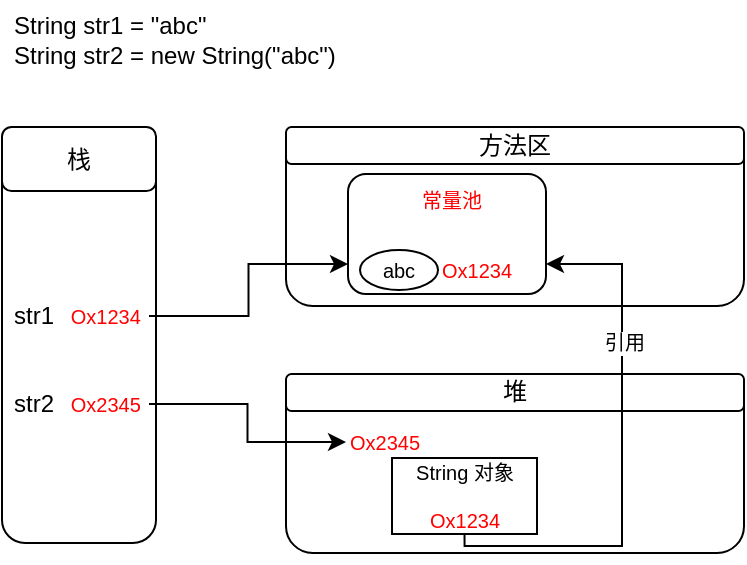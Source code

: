 <mxfile version="17.4.0" type="github">
  <diagram id="MEp9vWXSXOG8GidQ3FAl" name="Page-1">
    <mxGraphModel dx="947" dy="634" grid="0" gridSize="10" guides="1" tooltips="1" connect="1" arrows="1" fold="1" page="1" pageScale="1" pageWidth="827" pageHeight="1169" math="0" shadow="0">
      <root>
        <mxCell id="0" />
        <mxCell id="1" parent="0" />
        <mxCell id="8o1QW9INdEA40UZ4b8zq-1" value="" style="rounded=1;whiteSpace=wrap;html=1;" vertex="1" parent="1">
          <mxGeometry x="202" y="339.5" width="77" height="208" as="geometry" />
        </mxCell>
        <mxCell id="8o1QW9INdEA40UZ4b8zq-2" value="String str1 = &quot;abc&quot;&lt;br&gt;String str2 = new String(&quot;abc&quot;)" style="text;html=1;strokeColor=none;fillColor=none;align=left;verticalAlign=middle;whiteSpace=wrap;rounded=0;" vertex="1" parent="1">
          <mxGeometry x="205.5" y="276" width="188" height="39" as="geometry" />
        </mxCell>
        <mxCell id="8o1QW9INdEA40UZ4b8zq-5" value="栈" style="rounded=1;whiteSpace=wrap;html=1;" vertex="1" parent="1">
          <mxGeometry x="202" y="339.5" width="77" height="32" as="geometry" />
        </mxCell>
        <mxCell id="8o1QW9INdEA40UZ4b8zq-6" value="str1&lt;font color=&quot;#ff0000&quot; style=&quot;font-size: 10px&quot;&gt;&amp;nbsp; &amp;nbsp;&lt;/font&gt;&lt;span style=&quot;color: rgb(255 , 0 , 0) ; font-size: 10px&quot;&gt;Ox1234&lt;/span&gt;" style="text;html=1;strokeColor=none;fillColor=none;align=left;verticalAlign=middle;whiteSpace=wrap;rounded=0;" vertex="1" parent="1">
          <mxGeometry x="205.5" y="419" width="70" height="30" as="geometry" />
        </mxCell>
        <mxCell id="8o1QW9INdEA40UZ4b8zq-7" value="str2&lt;font color=&quot;#ff0000&quot; style=&quot;font-size: 10px&quot;&gt;&amp;nbsp; &amp;nbsp;&lt;/font&gt;&lt;span style=&quot;color: rgb(255 , 0 , 0) ; font-size: 10px&quot;&gt;Ox2345&lt;/span&gt;" style="text;html=1;strokeColor=none;fillColor=none;align=left;verticalAlign=middle;whiteSpace=wrap;rounded=0;" vertex="1" parent="1">
          <mxGeometry x="205.5" y="463" width="70" height="30" as="geometry" />
        </mxCell>
        <mxCell id="8o1QW9INdEA40UZ4b8zq-8" value="" style="rounded=1;whiteSpace=wrap;html=1;" vertex="1" parent="1">
          <mxGeometry x="344" y="339.5" width="229" height="89.5" as="geometry" />
        </mxCell>
        <mxCell id="8o1QW9INdEA40UZ4b8zq-9" value="方法区" style="rounded=1;whiteSpace=wrap;html=1;" vertex="1" parent="1">
          <mxGeometry x="344" y="339.5" width="229" height="18.5" as="geometry" />
        </mxCell>
        <mxCell id="8o1QW9INdEA40UZ4b8zq-11" value="" style="rounded=1;whiteSpace=wrap;html=1;fontSize=10;fontColor=#FF0000;" vertex="1" parent="1">
          <mxGeometry x="375" y="363" width="99" height="60" as="geometry" />
        </mxCell>
        <mxCell id="8o1QW9INdEA40UZ4b8zq-12" value="常量池" style="text;html=1;strokeColor=none;fillColor=none;align=center;verticalAlign=middle;whiteSpace=wrap;rounded=0;fontSize=10;fontColor=#FF0000;" vertex="1" parent="1">
          <mxGeometry x="402" y="366" width="50" height="20" as="geometry" />
        </mxCell>
        <mxCell id="8o1QW9INdEA40UZ4b8zq-10" value="&lt;font color=&quot;#000000&quot;&gt;abc&lt;/font&gt;" style="ellipse;whiteSpace=wrap;html=1;fontSize=10;fontColor=#FF0000;" vertex="1" parent="1">
          <mxGeometry x="381" y="401" width="39" height="20" as="geometry" />
        </mxCell>
        <mxCell id="8o1QW9INdEA40UZ4b8zq-13" value="&lt;span style=&quot;color: rgb(255 , 0 , 0) ; font-size: 10px&quot;&gt;Ox1234&lt;/span&gt;" style="text;html=1;strokeColor=none;fillColor=none;align=left;verticalAlign=middle;whiteSpace=wrap;rounded=0;" vertex="1" parent="1">
          <mxGeometry x="420" y="403" width="39" height="16" as="geometry" />
        </mxCell>
        <mxCell id="8o1QW9INdEA40UZ4b8zq-14" value="" style="rounded=1;whiteSpace=wrap;html=1;" vertex="1" parent="1">
          <mxGeometry x="344" y="463" width="229" height="89.5" as="geometry" />
        </mxCell>
        <mxCell id="8o1QW9INdEA40UZ4b8zq-15" value="堆" style="rounded=1;whiteSpace=wrap;html=1;" vertex="1" parent="1">
          <mxGeometry x="344" y="463" width="229" height="18.5" as="geometry" />
        </mxCell>
        <mxCell id="8o1QW9INdEA40UZ4b8zq-16" value="String 对象&lt;br&gt;&lt;br&gt;&lt;font color=&quot;#ff0000&quot;&gt;Ox1234&lt;/font&gt;" style="rounded=0;whiteSpace=wrap;html=1;fontSize=10;fontColor=#000000;" vertex="1" parent="1">
          <mxGeometry x="397" y="505" width="72.5" height="38" as="geometry" />
        </mxCell>
        <mxCell id="8o1QW9INdEA40UZ4b8zq-17" value="" style="endArrow=classic;html=1;rounded=0;fontSize=10;fontColor=#FF0000;exitX=0.5;exitY=1;exitDx=0;exitDy=0;edgeStyle=orthogonalEdgeStyle;entryX=1;entryY=0.75;entryDx=0;entryDy=0;" edge="1" parent="1" source="8o1QW9INdEA40UZ4b8zq-16" target="8o1QW9INdEA40UZ4b8zq-11">
          <mxGeometry width="50" height="50" relative="1" as="geometry">
            <mxPoint x="383" y="492" as="sourcePoint" />
            <mxPoint x="433" y="442" as="targetPoint" />
            <Array as="points">
              <mxPoint x="433" y="549" />
              <mxPoint x="512" y="549" />
              <mxPoint x="512" y="408" />
            </Array>
          </mxGeometry>
        </mxCell>
        <mxCell id="8o1QW9INdEA40UZ4b8zq-18" value="&lt;font color=&quot;#000000&quot;&gt;引用&lt;/font&gt;" style="edgeLabel;html=1;align=center;verticalAlign=middle;resizable=0;points=[];fontSize=10;fontColor=#FF0000;" vertex="1" connectable="0" parent="8o1QW9INdEA40UZ4b8zq-17">
          <mxGeometry x="0.419" y="-1" relative="1" as="geometry">
            <mxPoint as="offset" />
          </mxGeometry>
        </mxCell>
        <mxCell id="8o1QW9INdEA40UZ4b8zq-19" value="&lt;span style=&quot;color: rgb(255 , 0 , 0) ; font-size: 10px&quot;&gt;Ox2345&lt;/span&gt;" style="text;html=1;strokeColor=none;fillColor=none;align=left;verticalAlign=middle;whiteSpace=wrap;rounded=0;" vertex="1" parent="1">
          <mxGeometry x="374" y="487" width="40" height="20" as="geometry" />
        </mxCell>
        <mxCell id="8o1QW9INdEA40UZ4b8zq-20" style="edgeStyle=orthogonalEdgeStyle;rounded=0;orthogonalLoop=1;jettySize=auto;html=1;exitX=1;exitY=0.5;exitDx=0;exitDy=0;entryX=0;entryY=0.5;entryDx=0;entryDy=0;fontSize=10;fontColor=#000000;" edge="1" parent="1" source="8o1QW9INdEA40UZ4b8zq-7" target="8o1QW9INdEA40UZ4b8zq-19">
          <mxGeometry relative="1" as="geometry" />
        </mxCell>
        <mxCell id="8o1QW9INdEA40UZ4b8zq-21" style="edgeStyle=orthogonalEdgeStyle;rounded=0;orthogonalLoop=1;jettySize=auto;html=1;exitX=1;exitY=0.5;exitDx=0;exitDy=0;entryX=0;entryY=0.75;entryDx=0;entryDy=0;fontSize=10;fontColor=#000000;" edge="1" parent="1" source="8o1QW9INdEA40UZ4b8zq-6" target="8o1QW9INdEA40UZ4b8zq-11">
          <mxGeometry relative="1" as="geometry" />
        </mxCell>
      </root>
    </mxGraphModel>
  </diagram>
</mxfile>
